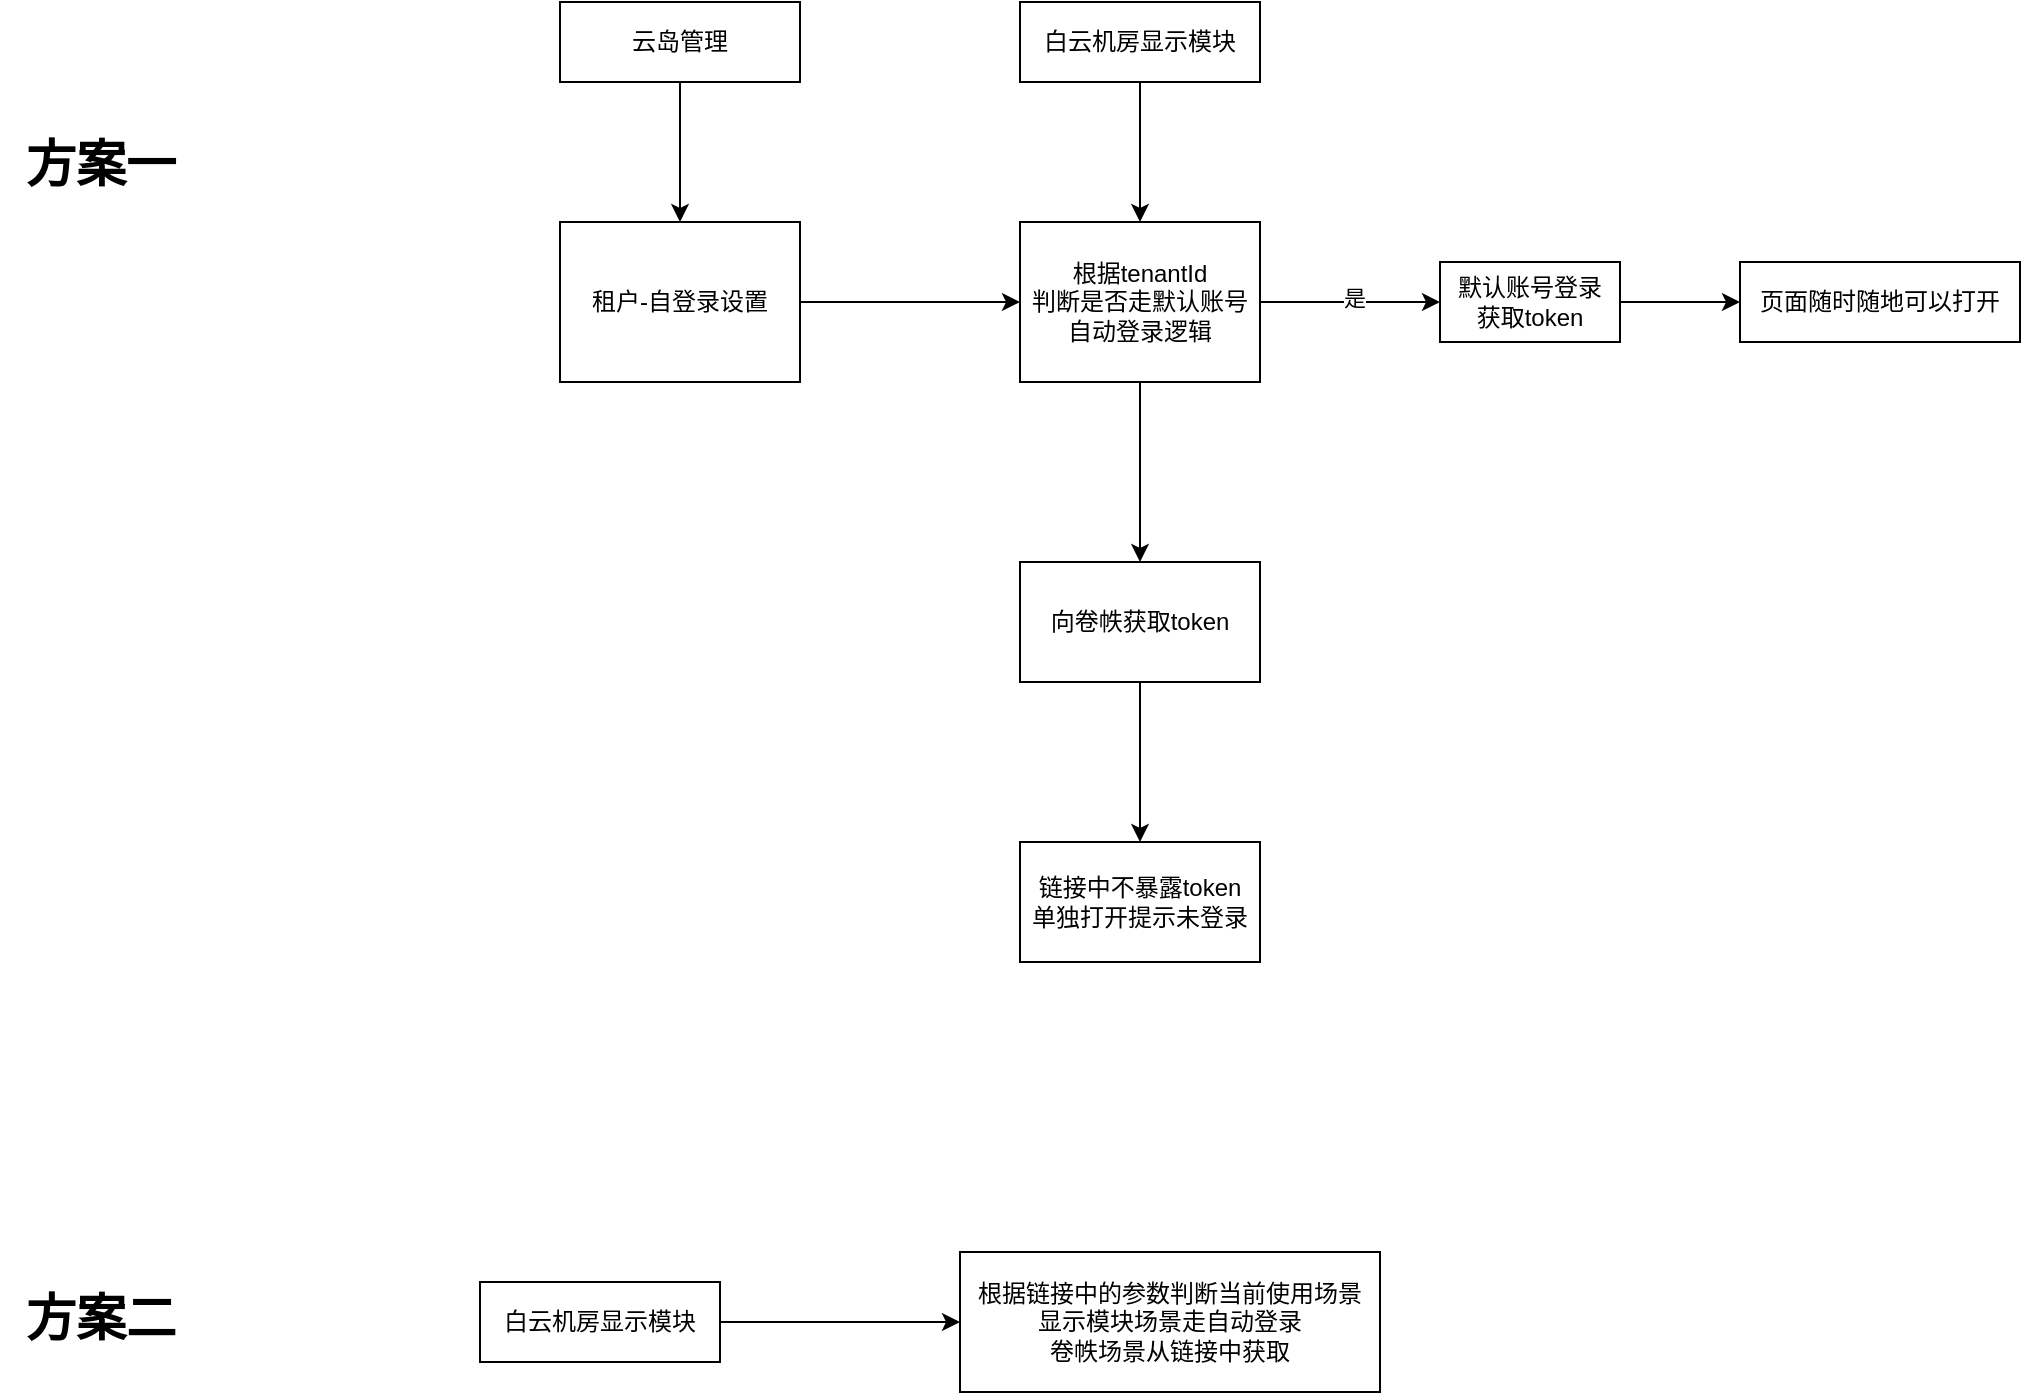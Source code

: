 <mxfile version="26.1.0">
  <diagram name="第 1 页" id="BuI69rM9r4TQNu60fSyg">
    <mxGraphModel dx="1434" dy="738" grid="1" gridSize="10" guides="1" tooltips="1" connect="1" arrows="1" fold="1" page="1" pageScale="1" pageWidth="827" pageHeight="1169" math="0" shadow="0">
      <root>
        <mxCell id="0" />
        <mxCell id="1" parent="0" />
        <mxCell id="QhHLWVHxjE9e42qX0wpD-3" value="" style="edgeStyle=orthogonalEdgeStyle;rounded=0;orthogonalLoop=1;jettySize=auto;html=1;" parent="1" source="QhHLWVHxjE9e42qX0wpD-1" target="QhHLWVHxjE9e42qX0wpD-2" edge="1">
          <mxGeometry relative="1" as="geometry" />
        </mxCell>
        <mxCell id="QhHLWVHxjE9e42qX0wpD-1" value="白云机房显示模块" style="rounded=0;whiteSpace=wrap;html=1;" parent="1" vertex="1">
          <mxGeometry x="630" y="40" width="120" height="40" as="geometry" />
        </mxCell>
        <mxCell id="QhHLWVHxjE9e42qX0wpD-7" value="" style="edgeStyle=orthogonalEdgeStyle;rounded=0;orthogonalLoop=1;jettySize=auto;html=1;" parent="1" source="QhHLWVHxjE9e42qX0wpD-2" target="QhHLWVHxjE9e42qX0wpD-6" edge="1">
          <mxGeometry relative="1" as="geometry" />
        </mxCell>
        <mxCell id="QhHLWVHxjE9e42qX0wpD-8" value="是" style="edgeLabel;html=1;align=center;verticalAlign=middle;resizable=0;points=[];" parent="QhHLWVHxjE9e42qX0wpD-7" vertex="1" connectable="0">
          <mxGeometry x="0.034" y="2" relative="1" as="geometry">
            <mxPoint as="offset" />
          </mxGeometry>
        </mxCell>
        <mxCell id="QhHLWVHxjE9e42qX0wpD-12" value="" style="edgeStyle=orthogonalEdgeStyle;rounded=0;orthogonalLoop=1;jettySize=auto;html=1;" parent="1" source="QhHLWVHxjE9e42qX0wpD-2" target="QhHLWVHxjE9e42qX0wpD-11" edge="1">
          <mxGeometry relative="1" as="geometry" />
        </mxCell>
        <mxCell id="QhHLWVHxjE9e42qX0wpD-2" value="根据tenantId&lt;br&gt;判断是否走默认账号自动登录逻辑" style="whiteSpace=wrap;html=1;rounded=0;" parent="1" vertex="1">
          <mxGeometry x="630" y="150" width="120" height="80" as="geometry" />
        </mxCell>
        <mxCell id="QhHLWVHxjE9e42qX0wpD-10" value="" style="edgeStyle=orthogonalEdgeStyle;rounded=0;orthogonalLoop=1;jettySize=auto;html=1;" parent="1" source="QhHLWVHxjE9e42qX0wpD-6" target="QhHLWVHxjE9e42qX0wpD-9" edge="1">
          <mxGeometry relative="1" as="geometry" />
        </mxCell>
        <mxCell id="QhHLWVHxjE9e42qX0wpD-6" value="默认账号登录&lt;br&gt;获取token" style="whiteSpace=wrap;html=1;rounded=0;" parent="1" vertex="1">
          <mxGeometry x="840" y="170" width="90" height="40" as="geometry" />
        </mxCell>
        <mxCell id="QhHLWVHxjE9e42qX0wpD-9" value="页面随时随地可以打开" style="whiteSpace=wrap;html=1;rounded=0;" parent="1" vertex="1">
          <mxGeometry x="990" y="170" width="140" height="40" as="geometry" />
        </mxCell>
        <mxCell id="_MUwFamqk6n-tNbShCEX-2" value="" style="edgeStyle=orthogonalEdgeStyle;rounded=0;orthogonalLoop=1;jettySize=auto;html=1;" parent="1" source="QhHLWVHxjE9e42qX0wpD-11" target="_MUwFamqk6n-tNbShCEX-1" edge="1">
          <mxGeometry relative="1" as="geometry" />
        </mxCell>
        <mxCell id="QhHLWVHxjE9e42qX0wpD-11" value="向卷帙获取token" style="whiteSpace=wrap;html=1;rounded=0;" parent="1" vertex="1">
          <mxGeometry x="630" y="320" width="120" height="60" as="geometry" />
        </mxCell>
        <mxCell id="QhHLWVHxjE9e42qX0wpD-15" style="edgeStyle=orthogonalEdgeStyle;rounded=0;orthogonalLoop=1;jettySize=auto;html=1;entryX=0.5;entryY=0;entryDx=0;entryDy=0;" parent="1" source="QhHLWVHxjE9e42qX0wpD-13" target="QhHLWVHxjE9e42qX0wpD-14" edge="1">
          <mxGeometry relative="1" as="geometry" />
        </mxCell>
        <mxCell id="QhHLWVHxjE9e42qX0wpD-13" value="云岛管理" style="rounded=0;whiteSpace=wrap;html=1;" parent="1" vertex="1">
          <mxGeometry x="400" y="40" width="120" height="40" as="geometry" />
        </mxCell>
        <mxCell id="QhHLWVHxjE9e42qX0wpD-16" style="edgeStyle=orthogonalEdgeStyle;rounded=0;orthogonalLoop=1;jettySize=auto;html=1;entryX=0;entryY=0.5;entryDx=0;entryDy=0;" parent="1" source="QhHLWVHxjE9e42qX0wpD-14" target="QhHLWVHxjE9e42qX0wpD-2" edge="1">
          <mxGeometry relative="1" as="geometry" />
        </mxCell>
        <mxCell id="QhHLWVHxjE9e42qX0wpD-14" value="租户-自登录设置" style="rounded=0;whiteSpace=wrap;html=1;" parent="1" vertex="1">
          <mxGeometry x="400" y="150" width="120" height="80" as="geometry" />
        </mxCell>
        <mxCell id="_MUwFamqk6n-tNbShCEX-1" value="链接中不暴露token&lt;div&gt;单独打开提示未登录&lt;/div&gt;" style="whiteSpace=wrap;html=1;rounded=0;" parent="1" vertex="1">
          <mxGeometry x="630" y="460" width="120" height="60" as="geometry" />
        </mxCell>
        <mxCell id="F_HAnNNiwPfavNh-7Mu_-2" value="&lt;div style=&quot;line-height: 200%;&quot;&gt;&lt;b&gt;&lt;font style=&quot;font-size: 25px;&quot;&gt;方案一&lt;/font&gt;&lt;/b&gt;&lt;/div&gt;" style="text;html=1;align=center;verticalAlign=middle;resizable=0;points=[];autosize=1;strokeColor=none;fillColor=none;" vertex="1" parent="1">
          <mxGeometry x="120" y="103" width="100" height="40" as="geometry" />
        </mxCell>
        <mxCell id="F_HAnNNiwPfavNh-7Mu_-3" value="&lt;div style=&quot;line-height: 200%;&quot;&gt;&lt;b&gt;&lt;font style=&quot;font-size: 25px;&quot;&gt;方案二&lt;/font&gt;&lt;/b&gt;&lt;/div&gt;" style="text;html=1;align=center;verticalAlign=middle;resizable=0;points=[];autosize=1;strokeColor=none;fillColor=none;" vertex="1" parent="1">
          <mxGeometry x="120" y="680" width="100" height="40" as="geometry" />
        </mxCell>
        <mxCell id="F_HAnNNiwPfavNh-7Mu_-6" style="edgeStyle=orthogonalEdgeStyle;rounded=0;orthogonalLoop=1;jettySize=auto;html=1;" edge="1" parent="1" source="F_HAnNNiwPfavNh-7Mu_-4" target="F_HAnNNiwPfavNh-7Mu_-5">
          <mxGeometry relative="1" as="geometry" />
        </mxCell>
        <mxCell id="F_HAnNNiwPfavNh-7Mu_-4" value="白云机房显示模块" style="rounded=0;whiteSpace=wrap;html=1;" vertex="1" parent="1">
          <mxGeometry x="360" y="680" width="120" height="40" as="geometry" />
        </mxCell>
        <mxCell id="F_HAnNNiwPfavNh-7Mu_-5" value="根据链接中的参数判断当前使用场景&lt;br&gt;显示模块场景走自动登录&lt;br&gt;卷帙场景从链接中获取" style="whiteSpace=wrap;html=1;rounded=0;" vertex="1" parent="1">
          <mxGeometry x="600" y="665" width="210" height="70" as="geometry" />
        </mxCell>
      </root>
    </mxGraphModel>
  </diagram>
</mxfile>

